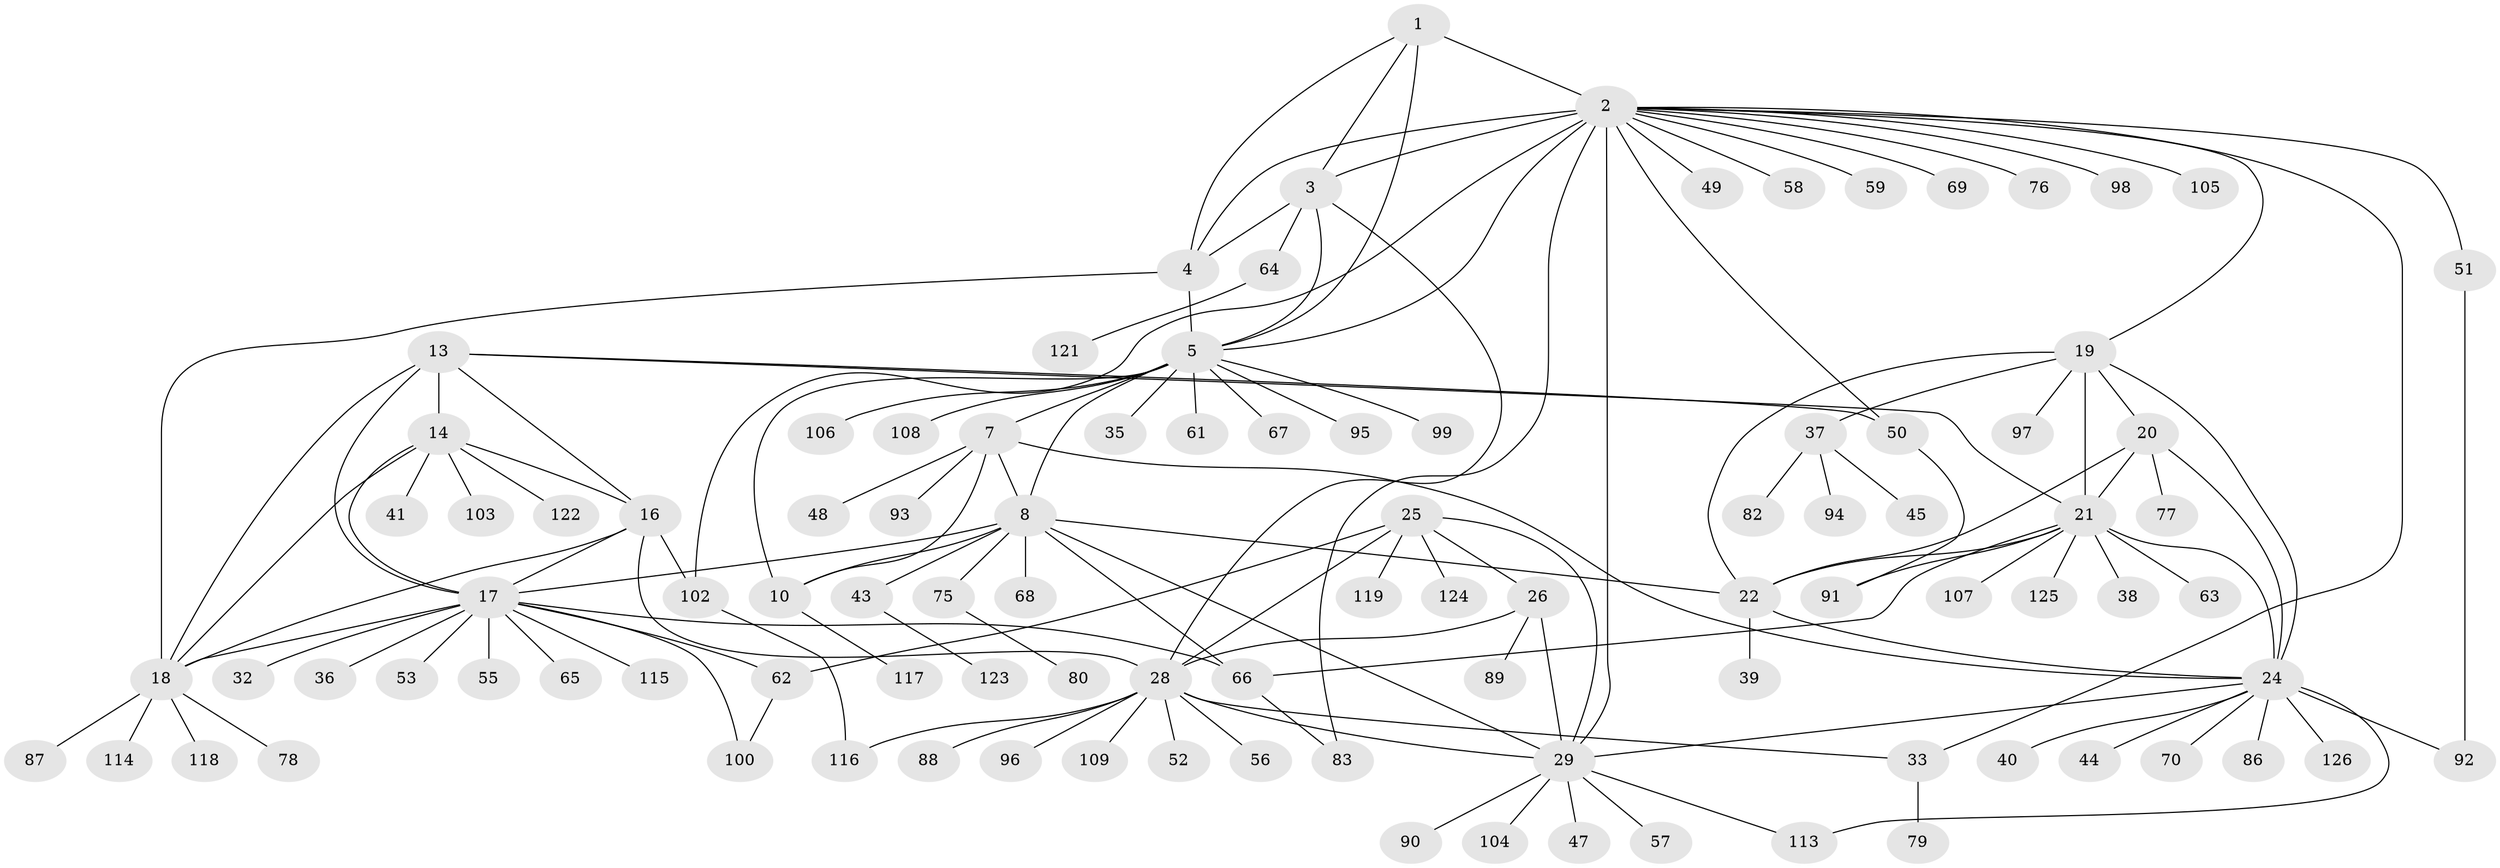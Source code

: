 // original degree distribution, {5: 0.03968253968253968, 15: 0.007936507936507936, 7: 0.05555555555555555, 8: 0.031746031746031744, 10: 0.015873015873015872, 6: 0.03968253968253968, 11: 0.023809523809523808, 16: 0.007936507936507936, 13: 0.007936507936507936, 14: 0.015873015873015872, 2: 0.1746031746031746, 1: 0.5317460317460317, 4: 0.015873015873015872, 3: 0.031746031746031744}
// Generated by graph-tools (version 1.1) at 2025/42/03/06/25 10:42:09]
// undirected, 100 vertices, 143 edges
graph export_dot {
graph [start="1"]
  node [color=gray90,style=filled];
  1;
  2 [super="+6"];
  3 [super="+34"];
  4 [super="+54"];
  5 [super="+9"];
  7 [super="+12"];
  8 [super="+11"];
  10;
  13;
  14 [super="+15"];
  16;
  17 [super="+42"];
  18 [super="+46"];
  19;
  20;
  21 [super="+23"];
  22;
  24 [super="+84"];
  25 [super="+72"];
  26 [super="+27"];
  28 [super="+30"];
  29 [super="+31"];
  32;
  33 [super="+73"];
  35;
  36 [super="+60"];
  37 [super="+74"];
  38;
  39 [super="+85"];
  40;
  41;
  43;
  44;
  45;
  47;
  48;
  49;
  50 [super="+111"];
  51;
  52 [super="+101"];
  53;
  55;
  56;
  57 [super="+71"];
  58;
  59;
  61;
  62;
  63;
  64;
  65;
  66 [super="+81"];
  67;
  68;
  69;
  70;
  75;
  76;
  77;
  78;
  79;
  80;
  82;
  83;
  86;
  87;
  88;
  89;
  90 [super="+110"];
  91;
  92;
  93;
  94;
  95;
  96;
  97;
  98;
  99;
  100;
  102;
  103;
  104;
  105;
  106;
  107 [super="+112"];
  108;
  109;
  113;
  114;
  115;
  116;
  117 [super="+120"];
  118;
  119;
  121;
  122;
  123;
  124;
  125;
  126;
  1 -- 2 [weight=2];
  1 -- 3;
  1 -- 4;
  1 -- 5;
  2 -- 3 [weight=2];
  2 -- 4 [weight=2];
  2 -- 5 [weight=2];
  2 -- 49;
  2 -- 51;
  2 -- 58;
  2 -- 59;
  2 -- 69;
  2 -- 83;
  2 -- 98;
  2 -- 102;
  2 -- 105;
  2 -- 33;
  2 -- 76;
  2 -- 50;
  2 -- 19;
  2 -- 29 [weight=2];
  3 -- 4;
  3 -- 5;
  3 -- 64;
  3 -- 28;
  4 -- 5;
  4 -- 18;
  5 -- 61;
  5 -- 67;
  5 -- 35;
  5 -- 99;
  5 -- 7 [weight=2];
  5 -- 8 [weight=2];
  5 -- 10;
  5 -- 106;
  5 -- 108;
  5 -- 95;
  7 -- 8 [weight=4];
  7 -- 10 [weight=2];
  7 -- 48;
  7 -- 24;
  7 -- 93;
  8 -- 10 [weight=2];
  8 -- 29;
  8 -- 66;
  8 -- 68;
  8 -- 43;
  8 -- 75;
  8 -- 17;
  8 -- 22;
  10 -- 117;
  13 -- 14 [weight=2];
  13 -- 16;
  13 -- 17;
  13 -- 18;
  13 -- 21;
  13 -- 50;
  14 -- 16 [weight=2];
  14 -- 17 [weight=2];
  14 -- 18 [weight=2];
  14 -- 103;
  14 -- 41;
  14 -- 122;
  16 -- 17;
  16 -- 18;
  16 -- 102;
  16 -- 28;
  17 -- 18;
  17 -- 32;
  17 -- 36;
  17 -- 53;
  17 -- 55;
  17 -- 62;
  17 -- 65;
  17 -- 66;
  17 -- 100;
  17 -- 115;
  18 -- 78;
  18 -- 87;
  18 -- 114;
  18 -- 118;
  19 -- 20;
  19 -- 21 [weight=2];
  19 -- 22;
  19 -- 24;
  19 -- 37;
  19 -- 97;
  20 -- 21 [weight=2];
  20 -- 22;
  20 -- 24;
  20 -- 77;
  21 -- 22 [weight=2];
  21 -- 24 [weight=2];
  21 -- 107;
  21 -- 38;
  21 -- 91;
  21 -- 125;
  21 -- 63;
  21 -- 66;
  22 -- 24;
  22 -- 39;
  24 -- 29;
  24 -- 40;
  24 -- 44;
  24 -- 70;
  24 -- 86;
  24 -- 113;
  24 -- 126;
  24 -- 92;
  25 -- 26 [weight=2];
  25 -- 28 [weight=2];
  25 -- 29;
  25 -- 62;
  25 -- 124;
  25 -- 119;
  26 -- 28 [weight=4];
  26 -- 29 [weight=2];
  26 -- 89;
  28 -- 29 [weight=2];
  28 -- 96;
  28 -- 33;
  28 -- 88;
  28 -- 109;
  28 -- 52;
  28 -- 116;
  28 -- 56;
  29 -- 47;
  29 -- 57;
  29 -- 90;
  29 -- 104;
  29 -- 113;
  33 -- 79;
  37 -- 45;
  37 -- 82;
  37 -- 94;
  43 -- 123;
  50 -- 91;
  51 -- 92;
  62 -- 100;
  64 -- 121;
  66 -- 83;
  75 -- 80;
  102 -- 116;
}
